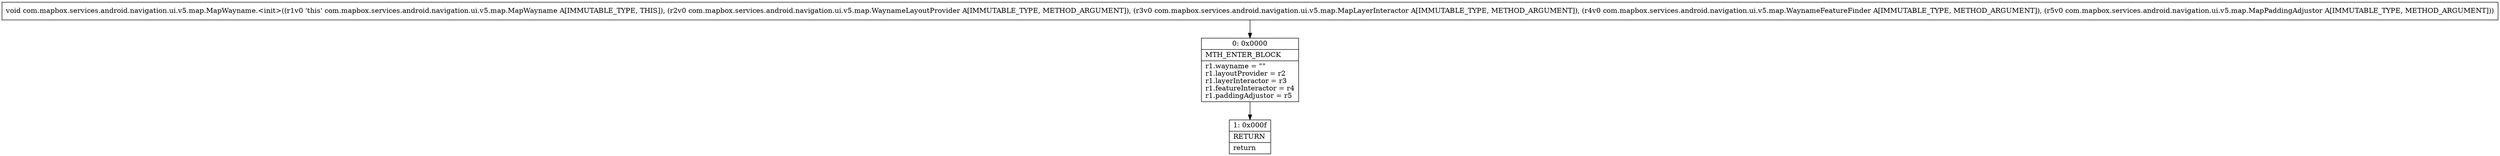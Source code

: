 digraph "CFG forcom.mapbox.services.android.navigation.ui.v5.map.MapWayname.\<init\>(Lcom\/mapbox\/services\/android\/navigation\/ui\/v5\/map\/WaynameLayoutProvider;Lcom\/mapbox\/services\/android\/navigation\/ui\/v5\/map\/MapLayerInteractor;Lcom\/mapbox\/services\/android\/navigation\/ui\/v5\/map\/WaynameFeatureFinder;Lcom\/mapbox\/services\/android\/navigation\/ui\/v5\/map\/MapPaddingAdjustor;)V" {
Node_0 [shape=record,label="{0\:\ 0x0000|MTH_ENTER_BLOCK\l|r1.wayname = \"\"\lr1.layoutProvider = r2\lr1.layerInteractor = r3\lr1.featureInteractor = r4\lr1.paddingAdjustor = r5\l}"];
Node_1 [shape=record,label="{1\:\ 0x000f|RETURN\l|return\l}"];
MethodNode[shape=record,label="{void com.mapbox.services.android.navigation.ui.v5.map.MapWayname.\<init\>((r1v0 'this' com.mapbox.services.android.navigation.ui.v5.map.MapWayname A[IMMUTABLE_TYPE, THIS]), (r2v0 com.mapbox.services.android.navigation.ui.v5.map.WaynameLayoutProvider A[IMMUTABLE_TYPE, METHOD_ARGUMENT]), (r3v0 com.mapbox.services.android.navigation.ui.v5.map.MapLayerInteractor A[IMMUTABLE_TYPE, METHOD_ARGUMENT]), (r4v0 com.mapbox.services.android.navigation.ui.v5.map.WaynameFeatureFinder A[IMMUTABLE_TYPE, METHOD_ARGUMENT]), (r5v0 com.mapbox.services.android.navigation.ui.v5.map.MapPaddingAdjustor A[IMMUTABLE_TYPE, METHOD_ARGUMENT])) }"];
MethodNode -> Node_0;
Node_0 -> Node_1;
}


